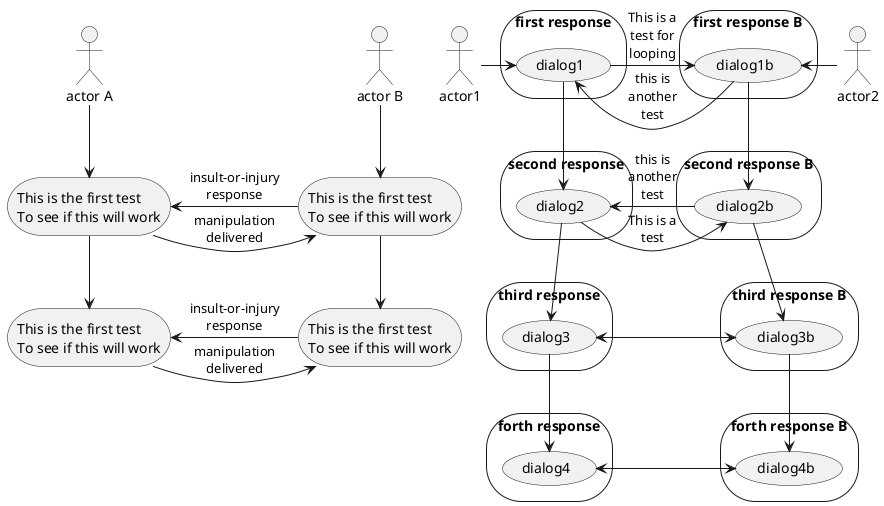 @startuml

' left to right direction
skinparam maxMessageSize 60
skinparam roundCorner 70

rectangle "first response" as respbox1 {

    usecase "dialog1" as dialog1

}

rectangle "first response B" as respbox1b {

    usecase "dialog1b" as dialog1b

}

rectangle "second response" as respbox2 {

    usecase "dialog2" as dialog2

}

rectangle "second response B" as respbox2b {

    usecase "dialog2b" as dialog2b

}

rectangle "third response" as respbox3 {

    usecase "dialog3" as dialog3

}

rectangle "third response B" as respbox3b {

    usecase "dialog3b" as dialog3b

}

rectangle "forth response" as respbox4 {

    usecase "dialog4" as dialog4

}

rectangle "forth response B" as respbox4b {

    usecase "dialog4b" as dialog4b

}

actor "actor A" as actorA
actor "actor B" as actorB

rectangle rectdiag1 as "
This is the first test
To see if this will work
"
rectangle rectdiag1B as "
This is the first test
To see if this will work
"

rectangle rectdiag2 as "
This is the first test
To see if this will work
"
rectangle rectdiag2B as "
This is the first test
To see if this will work
"

actor "actor1" as actor1
actor "actor2" as actor2

actorA -down-> rectdiag1
actorB -down-> rectdiag1B

rectdiag1 -right-> rectdiag1B : manipulation delivered\t
rectdiag1B -left-> rectdiag1 : insult-or-injury response\t

rectdiag2 -right-> rectdiag2B : manipulation delivered\t
rectdiag2B -left-> rectdiag2 :insult-or-injury response\t

rectdiag1 -down-> rectdiag2
rectdiag1B -down-> rectdiag2B


' =======================================



actor1 -right-> dialog1
dialog1b <-right- actor2

' Link Dialogs

dialog1 -down-> dialog2
dialog2 -down-> dialog3
dialog3 -down-> dialog4

' dialog1 -down-> respbox2
' ' respbox1 -down-> dialog2
' respbox2 -down->respbox3
' respbox3 -down->respbox4

dialog1b -down-> dialog2b
dialog2b -down-> dialog3b
dialog3b -down-> dialog4b

' respbox1b -down->respbox2b
' respbox2b -down->respbox3b
' respbox3b -down->respbox4b

' Convo Flow
dialog1 ----right----> dialog1b : This is a test for looping
dialog1b ----left----> dialog1 : this is another test

dialog2 ----right----> dialog2b : This is a test
dialog2b ----left----> dialog2 : this is another test

dialog3 ---> dialog3b
dialog3b ---> dialog3

dialog4 ---> dialog4b
dialog4b ---> dialog4







@enduml
